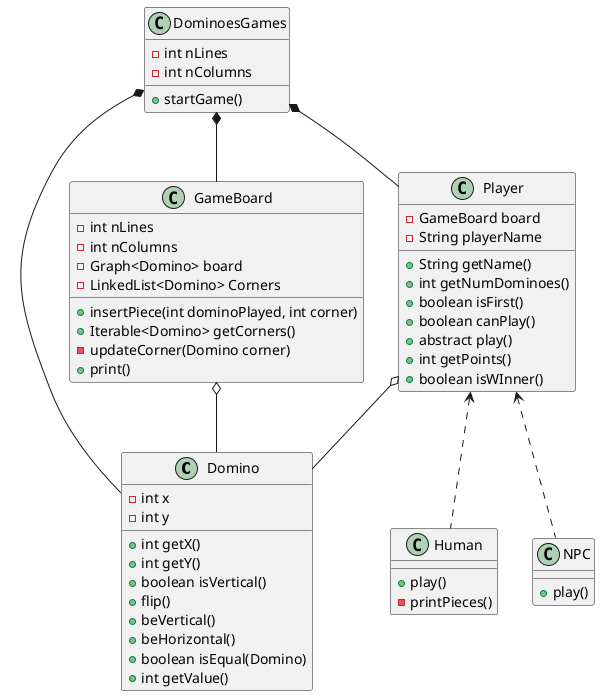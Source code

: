 @startuml

class Domino {
    - int x
    - int y

    + int getX()
    + int getY()
    + boolean isVertical()
    + flip()
    + beVertical()
    + beHorizontal()
    + boolean isEqual(Domino)
    + int getValue()
}

class GameBoard {
    - int nLines
    - int nColumns
    - Graph<Domino> board
    - LinkedList<Domino> Corners

    + insertPiece(int dominoPlayed, int corner)
    + Iterable<Domino> getCorners()
    - updateCorner(Domino corner)
    + print()
}

class Player {
    - GameBoard board
    - String playerName

    + String getName()
    + int getNumDominoes()
    + boolean isFirst()
    + boolean canPlay()
    + abstract play()
    + int getPoints()
    + boolean isWInner()
}

class DominoesGames {
    - int nLines
    - int nColumns

    + startGame()
}

class Human {

    + play()
    - printPieces()
}

class NPC {

    + play()
}
DominoesGames *-- Domino
DominoesGames *-- GameBoard
DominoesGames *-- Player
GameBoard o-- Domino
Player o-- Domino
Player <.. Human
Player <.. NPC
@enduml